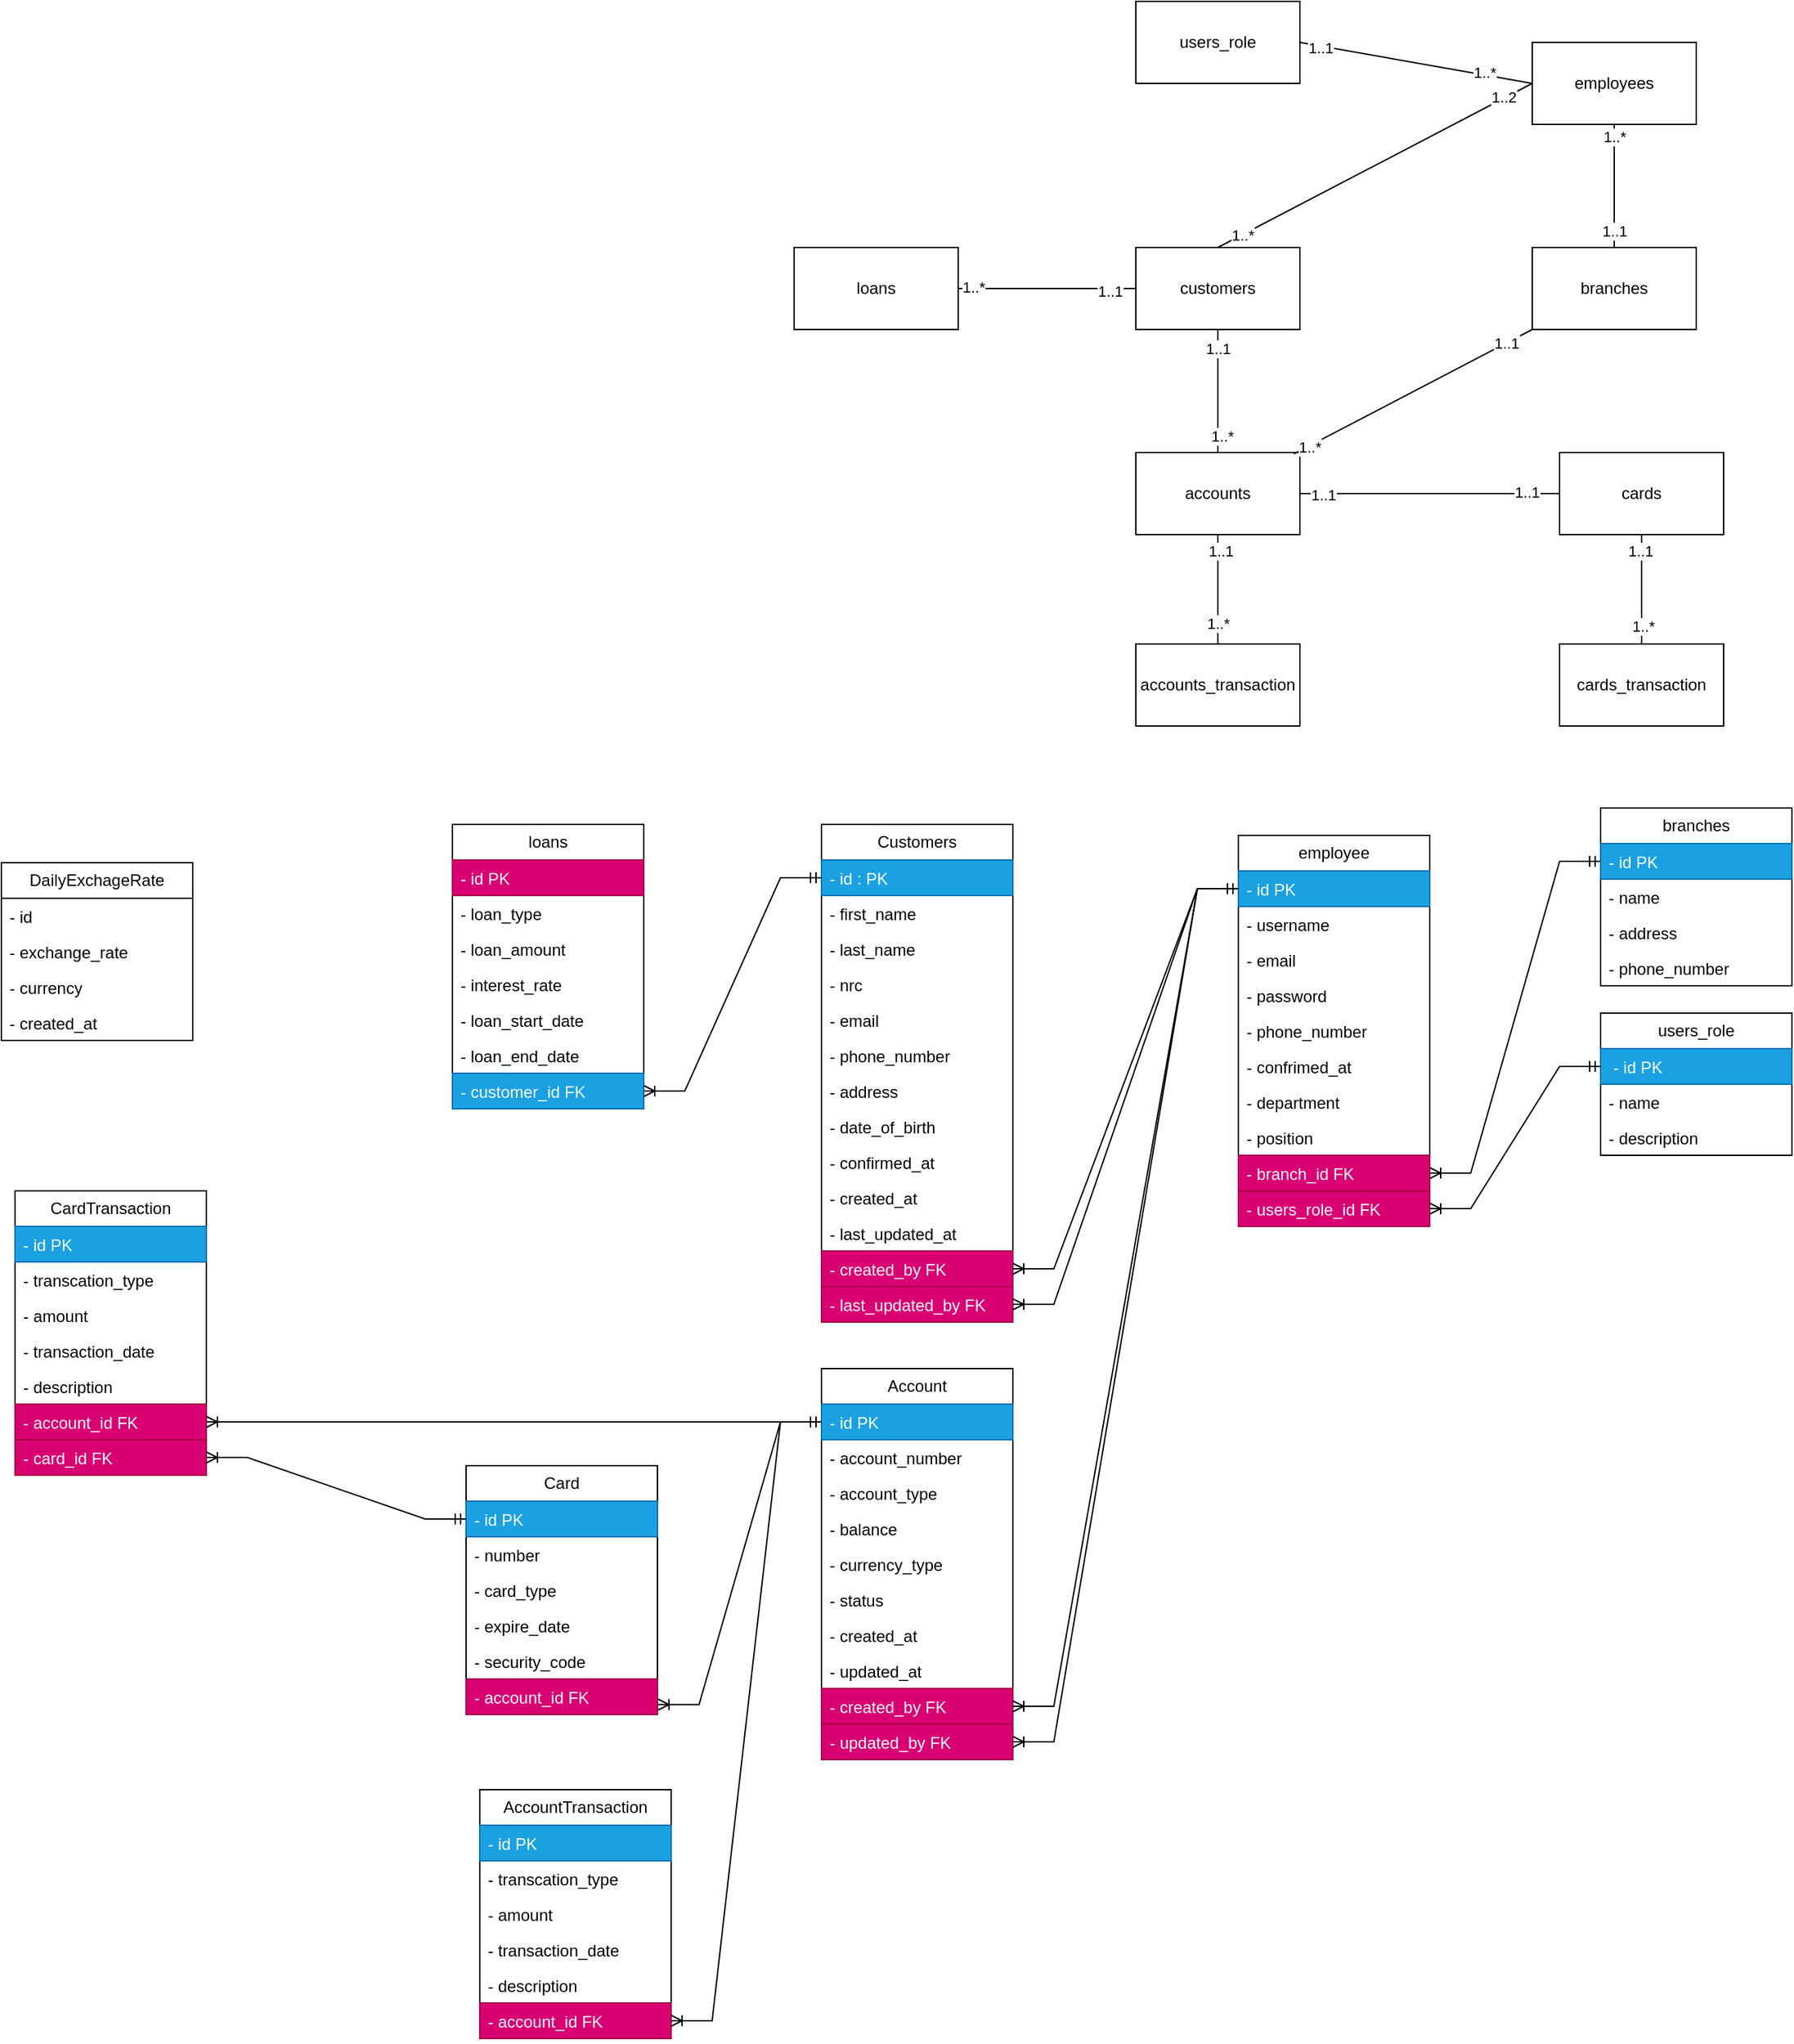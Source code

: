 <mxfile version="24.7.17">
  <diagram name="Page-1" id="0L86UucOzrPGEtBPijlb">
    <mxGraphModel dx="2335" dy="1075" grid="1" gridSize="10" guides="1" tooltips="1" connect="1" arrows="1" fold="1" page="1" pageScale="1" pageWidth="850" pageHeight="1100" math="0" shadow="0">
      <root>
        <mxCell id="0" />
        <mxCell id="1" parent="0" />
        <mxCell id="gmeqmmIKyzfBdvNXJOLA-1" value="customers" style="rounded=0;whiteSpace=wrap;html=1;" vertex="1" parent="1">
          <mxGeometry x="280" y="340" width="120" height="60" as="geometry" />
        </mxCell>
        <mxCell id="gmeqmmIKyzfBdvNXJOLA-2" value="branches" style="rounded=0;whiteSpace=wrap;html=1;" vertex="1" parent="1">
          <mxGeometry x="570" y="340" width="120" height="60" as="geometry" />
        </mxCell>
        <mxCell id="gmeqmmIKyzfBdvNXJOLA-3" value="employees" style="rounded=0;whiteSpace=wrap;html=1;" vertex="1" parent="1">
          <mxGeometry x="570" y="190" width="120" height="60" as="geometry" />
        </mxCell>
        <mxCell id="gmeqmmIKyzfBdvNXJOLA-4" value="accounts" style="rounded=0;whiteSpace=wrap;html=1;" vertex="1" parent="1">
          <mxGeometry x="280" y="490" width="120" height="60" as="geometry" />
        </mxCell>
        <mxCell id="gmeqmmIKyzfBdvNXJOLA-6" value="accounts_transaction" style="rounded=0;whiteSpace=wrap;html=1;" vertex="1" parent="1">
          <mxGeometry x="280" y="630" width="120" height="60" as="geometry" />
        </mxCell>
        <mxCell id="gmeqmmIKyzfBdvNXJOLA-7" value="cards" style="rounded=0;whiteSpace=wrap;html=1;" vertex="1" parent="1">
          <mxGeometry x="590" y="490" width="120" height="60" as="geometry" />
        </mxCell>
        <mxCell id="gmeqmmIKyzfBdvNXJOLA-8" value="cards_transaction" style="rounded=0;whiteSpace=wrap;html=1;" vertex="1" parent="1">
          <mxGeometry x="590" y="630" width="120" height="60" as="geometry" />
        </mxCell>
        <mxCell id="gmeqmmIKyzfBdvNXJOLA-9" value="loans" style="rounded=0;whiteSpace=wrap;html=1;" vertex="1" parent="1">
          <mxGeometry x="30" y="340" width="120" height="60" as="geometry" />
        </mxCell>
        <mxCell id="gmeqmmIKyzfBdvNXJOLA-10" value="" style="endArrow=none;html=1;rounded=0;entryX=0.5;entryY=1;entryDx=0;entryDy=0;exitX=0.5;exitY=0;exitDx=0;exitDy=0;" edge="1" parent="1" source="gmeqmmIKyzfBdvNXJOLA-4" target="gmeqmmIKyzfBdvNXJOLA-1">
          <mxGeometry width="50" height="50" relative="1" as="geometry">
            <mxPoint x="400" y="630" as="sourcePoint" />
            <mxPoint x="450" y="580" as="targetPoint" />
          </mxGeometry>
        </mxCell>
        <mxCell id="gmeqmmIKyzfBdvNXJOLA-11" value="1..*" style="edgeLabel;html=1;align=center;verticalAlign=middle;resizable=0;points=[];" vertex="1" connectable="0" parent="gmeqmmIKyzfBdvNXJOLA-10">
          <mxGeometry x="-0.73" y="-3" relative="1" as="geometry">
            <mxPoint as="offset" />
          </mxGeometry>
        </mxCell>
        <mxCell id="gmeqmmIKyzfBdvNXJOLA-12" value="1..1" style="edgeLabel;html=1;align=center;verticalAlign=middle;resizable=0;points=[];" vertex="1" connectable="0" parent="gmeqmmIKyzfBdvNXJOLA-10">
          <mxGeometry x="0.695" relative="1" as="geometry">
            <mxPoint as="offset" />
          </mxGeometry>
        </mxCell>
        <mxCell id="gmeqmmIKyzfBdvNXJOLA-13" value="" style="endArrow=none;html=1;rounded=0;entryX=0.5;entryY=1;entryDx=0;entryDy=0;" edge="1" parent="1" source="gmeqmmIKyzfBdvNXJOLA-6" target="gmeqmmIKyzfBdvNXJOLA-4">
          <mxGeometry width="50" height="50" relative="1" as="geometry">
            <mxPoint x="400" y="630" as="sourcePoint" />
            <mxPoint x="450" y="580" as="targetPoint" />
          </mxGeometry>
        </mxCell>
        <mxCell id="gmeqmmIKyzfBdvNXJOLA-14" value="1..*" style="edgeLabel;html=1;align=center;verticalAlign=middle;resizable=0;points=[];" vertex="1" connectable="0" parent="gmeqmmIKyzfBdvNXJOLA-13">
          <mxGeometry x="-0.628" relative="1" as="geometry">
            <mxPoint as="offset" />
          </mxGeometry>
        </mxCell>
        <mxCell id="gmeqmmIKyzfBdvNXJOLA-15" value="1..1" style="edgeLabel;html=1;align=center;verticalAlign=middle;resizable=0;points=[];" vertex="1" connectable="0" parent="gmeqmmIKyzfBdvNXJOLA-13">
          <mxGeometry x="0.717" y="-2" relative="1" as="geometry">
            <mxPoint as="offset" />
          </mxGeometry>
        </mxCell>
        <mxCell id="gmeqmmIKyzfBdvNXJOLA-28" style="edgeStyle=orthogonalEdgeStyle;rounded=0;orthogonalLoop=1;jettySize=auto;html=1;exitX=0.5;exitY=1;exitDx=0;exitDy=0;" edge="1" parent="1" source="gmeqmmIKyzfBdvNXJOLA-3" target="gmeqmmIKyzfBdvNXJOLA-3">
          <mxGeometry relative="1" as="geometry" />
        </mxCell>
        <mxCell id="gmeqmmIKyzfBdvNXJOLA-29" value="" style="endArrow=none;html=1;rounded=0;entryX=0.5;entryY=1;entryDx=0;entryDy=0;exitX=0.5;exitY=0;exitDx=0;exitDy=0;" edge="1" parent="1" source="gmeqmmIKyzfBdvNXJOLA-2" target="gmeqmmIKyzfBdvNXJOLA-3">
          <mxGeometry width="50" height="50" relative="1" as="geometry">
            <mxPoint x="400" y="440" as="sourcePoint" />
            <mxPoint x="450" y="390" as="targetPoint" />
          </mxGeometry>
        </mxCell>
        <mxCell id="gmeqmmIKyzfBdvNXJOLA-31" value="1..1" style="edgeLabel;html=1;align=center;verticalAlign=middle;resizable=0;points=[];" vertex="1" connectable="0" parent="gmeqmmIKyzfBdvNXJOLA-29">
          <mxGeometry x="-0.738" relative="1" as="geometry">
            <mxPoint as="offset" />
          </mxGeometry>
        </mxCell>
        <mxCell id="gmeqmmIKyzfBdvNXJOLA-32" value="1..*" style="edgeLabel;html=1;align=center;verticalAlign=middle;resizable=0;points=[];" vertex="1" connectable="0" parent="gmeqmmIKyzfBdvNXJOLA-29">
          <mxGeometry x="0.807" relative="1" as="geometry">
            <mxPoint as="offset" />
          </mxGeometry>
        </mxCell>
        <mxCell id="gmeqmmIKyzfBdvNXJOLA-33" value="" style="endArrow=none;html=1;rounded=0;entryX=1;entryY=0.5;entryDx=0;entryDy=0;exitX=0;exitY=0.5;exitDx=0;exitDy=0;" edge="1" parent="1" source="gmeqmmIKyzfBdvNXJOLA-1" target="gmeqmmIKyzfBdvNXJOLA-9">
          <mxGeometry width="50" height="50" relative="1" as="geometry">
            <mxPoint x="400" y="440" as="sourcePoint" />
            <mxPoint x="450" y="390" as="targetPoint" />
          </mxGeometry>
        </mxCell>
        <mxCell id="gmeqmmIKyzfBdvNXJOLA-34" value="1..*" style="edgeLabel;html=1;align=center;verticalAlign=middle;resizable=0;points=[];" vertex="1" connectable="0" parent="gmeqmmIKyzfBdvNXJOLA-33">
          <mxGeometry x="0.828" y="-1" relative="1" as="geometry">
            <mxPoint as="offset" />
          </mxGeometry>
        </mxCell>
        <mxCell id="gmeqmmIKyzfBdvNXJOLA-35" value="1..1" style="edgeLabel;html=1;align=center;verticalAlign=middle;resizable=0;points=[];" vertex="1" connectable="0" parent="gmeqmmIKyzfBdvNXJOLA-33">
          <mxGeometry x="-0.7" y="2" relative="1" as="geometry">
            <mxPoint as="offset" />
          </mxGeometry>
        </mxCell>
        <mxCell id="gmeqmmIKyzfBdvNXJOLA-36" value="" style="endArrow=none;html=1;rounded=0;exitX=0.5;exitY=0;exitDx=0;exitDy=0;entryX=0.5;entryY=1;entryDx=0;entryDy=0;" edge="1" parent="1" source="gmeqmmIKyzfBdvNXJOLA-8" target="gmeqmmIKyzfBdvNXJOLA-7">
          <mxGeometry width="50" height="50" relative="1" as="geometry">
            <mxPoint x="400" y="520" as="sourcePoint" />
            <mxPoint x="450" y="470" as="targetPoint" />
          </mxGeometry>
        </mxCell>
        <mxCell id="gmeqmmIKyzfBdvNXJOLA-37" value="1..*" style="edgeLabel;html=1;align=center;verticalAlign=middle;resizable=0;points=[];" vertex="1" connectable="0" parent="gmeqmmIKyzfBdvNXJOLA-36">
          <mxGeometry x="-0.662" y="-1" relative="1" as="geometry">
            <mxPoint as="offset" />
          </mxGeometry>
        </mxCell>
        <mxCell id="gmeqmmIKyzfBdvNXJOLA-38" value="1..1" style="edgeLabel;html=1;align=center;verticalAlign=middle;resizable=0;points=[];" vertex="1" connectable="0" parent="gmeqmmIKyzfBdvNXJOLA-36">
          <mxGeometry x="0.7" y="1" relative="1" as="geometry">
            <mxPoint as="offset" />
          </mxGeometry>
        </mxCell>
        <mxCell id="gmeqmmIKyzfBdvNXJOLA-39" value="" style="endArrow=none;html=1;rounded=0;entryX=1;entryY=0.5;entryDx=0;entryDy=0;exitX=0;exitY=0.5;exitDx=0;exitDy=0;" edge="1" parent="1" source="gmeqmmIKyzfBdvNXJOLA-7" target="gmeqmmIKyzfBdvNXJOLA-4">
          <mxGeometry width="50" height="50" relative="1" as="geometry">
            <mxPoint x="400" y="520" as="sourcePoint" />
            <mxPoint x="450" y="470" as="targetPoint" />
          </mxGeometry>
        </mxCell>
        <mxCell id="gmeqmmIKyzfBdvNXJOLA-41" value="1..1" style="edgeLabel;html=1;align=center;verticalAlign=middle;resizable=0;points=[];" vertex="1" connectable="0" parent="gmeqmmIKyzfBdvNXJOLA-39">
          <mxGeometry x="0.821" y="1" relative="1" as="geometry">
            <mxPoint as="offset" />
          </mxGeometry>
        </mxCell>
        <mxCell id="gmeqmmIKyzfBdvNXJOLA-42" value="1..1" style="edgeLabel;html=1;align=center;verticalAlign=middle;resizable=0;points=[];" vertex="1" connectable="0" parent="gmeqmmIKyzfBdvNXJOLA-39">
          <mxGeometry x="-0.74" y="-1" relative="1" as="geometry">
            <mxPoint as="offset" />
          </mxGeometry>
        </mxCell>
        <mxCell id="gmeqmmIKyzfBdvNXJOLA-43" value="" style="endArrow=none;html=1;rounded=0;entryX=0;entryY=1;entryDx=0;entryDy=0;exitX=0.964;exitY=0.016;exitDx=0;exitDy=0;exitPerimeter=0;" edge="1" parent="1" source="gmeqmmIKyzfBdvNXJOLA-4" target="gmeqmmIKyzfBdvNXJOLA-2">
          <mxGeometry width="50" height="50" relative="1" as="geometry">
            <mxPoint x="400" y="480" as="sourcePoint" />
            <mxPoint x="450" y="430" as="targetPoint" />
          </mxGeometry>
        </mxCell>
        <mxCell id="gmeqmmIKyzfBdvNXJOLA-44" value="1..*" style="edgeLabel;html=1;align=center;verticalAlign=middle;resizable=0;points=[];" vertex="1" connectable="0" parent="gmeqmmIKyzfBdvNXJOLA-43">
          <mxGeometry x="-0.872" y="-1" relative="1" as="geometry">
            <mxPoint as="offset" />
          </mxGeometry>
        </mxCell>
        <mxCell id="gmeqmmIKyzfBdvNXJOLA-45" value="1..1" style="edgeLabel;html=1;align=center;verticalAlign=middle;resizable=0;points=[];" vertex="1" connectable="0" parent="gmeqmmIKyzfBdvNXJOLA-43">
          <mxGeometry x="0.779" relative="1" as="geometry">
            <mxPoint as="offset" />
          </mxGeometry>
        </mxCell>
        <mxCell id="gmeqmmIKyzfBdvNXJOLA-46" value="Customers" style="swimlane;fontStyle=0;childLayout=stackLayout;horizontal=1;startSize=26;fillColor=none;horizontalStack=0;resizeParent=1;resizeParentMax=0;resizeLast=0;collapsible=1;marginBottom=0;whiteSpace=wrap;html=1;" vertex="1" parent="1">
          <mxGeometry x="50" y="762" width="140" height="364" as="geometry" />
        </mxCell>
        <mxCell id="gmeqmmIKyzfBdvNXJOLA-47" value="- id : PK" style="text;strokeColor=#006EAF;fillColor=#1ba1e2;align=left;verticalAlign=top;spacingLeft=4;spacingRight=4;overflow=hidden;rotatable=0;points=[[0,0.5],[1,0.5]];portConstraint=eastwest;whiteSpace=wrap;html=1;fontColor=#ffffff;" vertex="1" parent="gmeqmmIKyzfBdvNXJOLA-46">
          <mxGeometry y="26" width="140" height="26" as="geometry" />
        </mxCell>
        <mxCell id="gmeqmmIKyzfBdvNXJOLA-48" value="- first_name" style="text;strokeColor=none;fillColor=none;align=left;verticalAlign=top;spacingLeft=4;spacingRight=4;overflow=hidden;rotatable=0;points=[[0,0.5],[1,0.5]];portConstraint=eastwest;whiteSpace=wrap;html=1;" vertex="1" parent="gmeqmmIKyzfBdvNXJOLA-46">
          <mxGeometry y="52" width="140" height="26" as="geometry" />
        </mxCell>
        <mxCell id="gmeqmmIKyzfBdvNXJOLA-49" value="- last_name" style="text;strokeColor=none;fillColor=none;align=left;verticalAlign=top;spacingLeft=4;spacingRight=4;overflow=hidden;rotatable=0;points=[[0,0.5],[1,0.5]];portConstraint=eastwest;whiteSpace=wrap;html=1;" vertex="1" parent="gmeqmmIKyzfBdvNXJOLA-46">
          <mxGeometry y="78" width="140" height="26" as="geometry" />
        </mxCell>
        <mxCell id="gmeqmmIKyzfBdvNXJOLA-50" value="- nrc" style="text;strokeColor=none;fillColor=none;align=left;verticalAlign=top;spacingLeft=4;spacingRight=4;overflow=hidden;rotatable=0;points=[[0,0.5],[1,0.5]];portConstraint=eastwest;whiteSpace=wrap;html=1;" vertex="1" parent="gmeqmmIKyzfBdvNXJOLA-46">
          <mxGeometry y="104" width="140" height="26" as="geometry" />
        </mxCell>
        <mxCell id="gmeqmmIKyzfBdvNXJOLA-51" value="- email" style="text;strokeColor=none;fillColor=none;align=left;verticalAlign=top;spacingLeft=4;spacingRight=4;overflow=hidden;rotatable=0;points=[[0,0.5],[1,0.5]];portConstraint=eastwest;whiteSpace=wrap;html=1;" vertex="1" parent="gmeqmmIKyzfBdvNXJOLA-46">
          <mxGeometry y="130" width="140" height="26" as="geometry" />
        </mxCell>
        <mxCell id="gmeqmmIKyzfBdvNXJOLA-52" value="- phone_number" style="text;strokeColor=none;fillColor=none;align=left;verticalAlign=top;spacingLeft=4;spacingRight=4;overflow=hidden;rotatable=0;points=[[0,0.5],[1,0.5]];portConstraint=eastwest;whiteSpace=wrap;html=1;" vertex="1" parent="gmeqmmIKyzfBdvNXJOLA-46">
          <mxGeometry y="156" width="140" height="26" as="geometry" />
        </mxCell>
        <mxCell id="gmeqmmIKyzfBdvNXJOLA-53" value="- address" style="text;strokeColor=none;fillColor=none;align=left;verticalAlign=top;spacingLeft=4;spacingRight=4;overflow=hidden;rotatable=0;points=[[0,0.5],[1,0.5]];portConstraint=eastwest;whiteSpace=wrap;html=1;" vertex="1" parent="gmeqmmIKyzfBdvNXJOLA-46">
          <mxGeometry y="182" width="140" height="26" as="geometry" />
        </mxCell>
        <mxCell id="gmeqmmIKyzfBdvNXJOLA-54" value="- date_of_birth" style="text;strokeColor=none;fillColor=none;align=left;verticalAlign=top;spacingLeft=4;spacingRight=4;overflow=hidden;rotatable=0;points=[[0,0.5],[1,0.5]];portConstraint=eastwest;whiteSpace=wrap;html=1;" vertex="1" parent="gmeqmmIKyzfBdvNXJOLA-46">
          <mxGeometry y="208" width="140" height="26" as="geometry" />
        </mxCell>
        <mxCell id="gmeqmmIKyzfBdvNXJOLA-82" value="- confirmed_at" style="text;strokeColor=none;fillColor=none;align=left;verticalAlign=top;spacingLeft=4;spacingRight=4;overflow=hidden;rotatable=0;points=[[0,0.5],[1,0.5]];portConstraint=eastwest;whiteSpace=wrap;html=1;" vertex="1" parent="gmeqmmIKyzfBdvNXJOLA-46">
          <mxGeometry y="234" width="140" height="26" as="geometry" />
        </mxCell>
        <mxCell id="gmeqmmIKyzfBdvNXJOLA-55" value="- created_at" style="text;strokeColor=none;fillColor=none;align=left;verticalAlign=top;spacingLeft=4;spacingRight=4;overflow=hidden;rotatable=0;points=[[0,0.5],[1,0.5]];portConstraint=eastwest;whiteSpace=wrap;html=1;" vertex="1" parent="gmeqmmIKyzfBdvNXJOLA-46">
          <mxGeometry y="260" width="140" height="26" as="geometry" />
        </mxCell>
        <mxCell id="gmeqmmIKyzfBdvNXJOLA-56" value="- last_updated_at" style="text;strokeColor=none;fillColor=none;align=left;verticalAlign=top;spacingLeft=4;spacingRight=4;overflow=hidden;rotatable=0;points=[[0,0.5],[1,0.5]];portConstraint=eastwest;whiteSpace=wrap;html=1;" vertex="1" parent="gmeqmmIKyzfBdvNXJOLA-46">
          <mxGeometry y="286" width="140" height="26" as="geometry" />
        </mxCell>
        <mxCell id="gmeqmmIKyzfBdvNXJOLA-57" value="- created_by FK" style="text;strokeColor=#A50040;fillColor=#d80073;align=left;verticalAlign=top;spacingLeft=4;spacingRight=4;overflow=hidden;rotatable=0;points=[[0,0.5],[1,0.5]];portConstraint=eastwest;whiteSpace=wrap;html=1;fontColor=#ffffff;" vertex="1" parent="gmeqmmIKyzfBdvNXJOLA-46">
          <mxGeometry y="312" width="140" height="26" as="geometry" />
        </mxCell>
        <mxCell id="gmeqmmIKyzfBdvNXJOLA-58" value="- last_updated_by FK" style="text;strokeColor=#A50040;fillColor=#d80073;align=left;verticalAlign=top;spacingLeft=4;spacingRight=4;overflow=hidden;rotatable=0;points=[[0,0.5],[1,0.5]];portConstraint=eastwest;whiteSpace=wrap;html=1;fontColor=#ffffff;" vertex="1" parent="gmeqmmIKyzfBdvNXJOLA-46">
          <mxGeometry y="338" width="140" height="26" as="geometry" />
        </mxCell>
        <mxCell id="gmeqmmIKyzfBdvNXJOLA-59" value="" style="endArrow=none;html=1;rounded=0;entryX=0;entryY=0.5;entryDx=0;entryDy=0;exitX=0.5;exitY=0;exitDx=0;exitDy=0;" edge="1" parent="1" source="gmeqmmIKyzfBdvNXJOLA-1" target="gmeqmmIKyzfBdvNXJOLA-3">
          <mxGeometry width="50" height="50" relative="1" as="geometry">
            <mxPoint x="400" y="390" as="sourcePoint" />
            <mxPoint x="450" y="340" as="targetPoint" />
          </mxGeometry>
        </mxCell>
        <mxCell id="gmeqmmIKyzfBdvNXJOLA-60" value="1..*" style="edgeLabel;html=1;align=center;verticalAlign=middle;resizable=0;points=[];" vertex="1" connectable="0" parent="gmeqmmIKyzfBdvNXJOLA-59">
          <mxGeometry x="-0.853" y="-1" relative="1" as="geometry">
            <mxPoint y="-1" as="offset" />
          </mxGeometry>
        </mxCell>
        <mxCell id="gmeqmmIKyzfBdvNXJOLA-61" value="1..2" style="edgeLabel;html=1;align=center;verticalAlign=middle;resizable=0;points=[];" vertex="1" connectable="0" parent="gmeqmmIKyzfBdvNXJOLA-59">
          <mxGeometry x="0.818" y="1" relative="1" as="geometry">
            <mxPoint as="offset" />
          </mxGeometry>
        </mxCell>
        <mxCell id="gmeqmmIKyzfBdvNXJOLA-62" value="employee" style="swimlane;fontStyle=0;childLayout=stackLayout;horizontal=1;startSize=26;fillColor=none;horizontalStack=0;resizeParent=1;resizeParentMax=0;resizeLast=0;collapsible=1;marginBottom=0;whiteSpace=wrap;html=1;" vertex="1" parent="1">
          <mxGeometry x="355" y="770" width="140" height="286" as="geometry" />
        </mxCell>
        <mxCell id="gmeqmmIKyzfBdvNXJOLA-63" value="- id PK" style="text;strokeColor=#006EAF;fillColor=#1ba1e2;align=left;verticalAlign=top;spacingLeft=4;spacingRight=4;overflow=hidden;rotatable=0;points=[[0,0.5],[1,0.5]];portConstraint=eastwest;whiteSpace=wrap;html=1;fontColor=#ffffff;" vertex="1" parent="gmeqmmIKyzfBdvNXJOLA-62">
          <mxGeometry y="26" width="140" height="26" as="geometry" />
        </mxCell>
        <mxCell id="gmeqmmIKyzfBdvNXJOLA-64" value="- username" style="text;strokeColor=none;fillColor=none;align=left;verticalAlign=top;spacingLeft=4;spacingRight=4;overflow=hidden;rotatable=0;points=[[0,0.5],[1,0.5]];portConstraint=eastwest;whiteSpace=wrap;html=1;" vertex="1" parent="gmeqmmIKyzfBdvNXJOLA-62">
          <mxGeometry y="52" width="140" height="26" as="geometry" />
        </mxCell>
        <mxCell id="gmeqmmIKyzfBdvNXJOLA-65" value="- email" style="text;strokeColor=none;fillColor=none;align=left;verticalAlign=top;spacingLeft=4;spacingRight=4;overflow=hidden;rotatable=0;points=[[0,0.5],[1,0.5]];portConstraint=eastwest;whiteSpace=wrap;html=1;" vertex="1" parent="gmeqmmIKyzfBdvNXJOLA-62">
          <mxGeometry y="78" width="140" height="26" as="geometry" />
        </mxCell>
        <mxCell id="gmeqmmIKyzfBdvNXJOLA-81" value="- password" style="text;strokeColor=none;fillColor=none;align=left;verticalAlign=top;spacingLeft=4;spacingRight=4;overflow=hidden;rotatable=0;points=[[0,0.5],[1,0.5]];portConstraint=eastwest;whiteSpace=wrap;html=1;" vertex="1" parent="gmeqmmIKyzfBdvNXJOLA-62">
          <mxGeometry y="104" width="140" height="26" as="geometry" />
        </mxCell>
        <mxCell id="gmeqmmIKyzfBdvNXJOLA-66" value="- phone_number" style="text;strokeColor=none;fillColor=none;align=left;verticalAlign=top;spacingLeft=4;spacingRight=4;overflow=hidden;rotatable=0;points=[[0,0.5],[1,0.5]];portConstraint=eastwest;whiteSpace=wrap;html=1;" vertex="1" parent="gmeqmmIKyzfBdvNXJOLA-62">
          <mxGeometry y="130" width="140" height="26" as="geometry" />
        </mxCell>
        <mxCell id="gmeqmmIKyzfBdvNXJOLA-83" value="- confrimed_at" style="text;strokeColor=none;fillColor=none;align=left;verticalAlign=top;spacingLeft=4;spacingRight=4;overflow=hidden;rotatable=0;points=[[0,0.5],[1,0.5]];portConstraint=eastwest;whiteSpace=wrap;html=1;" vertex="1" parent="gmeqmmIKyzfBdvNXJOLA-62">
          <mxGeometry y="156" width="140" height="26" as="geometry" />
        </mxCell>
        <mxCell id="gmeqmmIKyzfBdvNXJOLA-67" value="- department" style="text;strokeColor=none;fillColor=none;align=left;verticalAlign=top;spacingLeft=4;spacingRight=4;overflow=hidden;rotatable=0;points=[[0,0.5],[1,0.5]];portConstraint=eastwest;whiteSpace=wrap;html=1;" vertex="1" parent="gmeqmmIKyzfBdvNXJOLA-62">
          <mxGeometry y="182" width="140" height="26" as="geometry" />
        </mxCell>
        <mxCell id="gmeqmmIKyzfBdvNXJOLA-68" value="- position" style="text;strokeColor=none;fillColor=none;align=left;verticalAlign=top;spacingLeft=4;spacingRight=4;overflow=hidden;rotatable=0;points=[[0,0.5],[1,0.5]];portConstraint=eastwest;whiteSpace=wrap;html=1;" vertex="1" parent="gmeqmmIKyzfBdvNXJOLA-62">
          <mxGeometry y="208" width="140" height="26" as="geometry" />
        </mxCell>
        <mxCell id="gmeqmmIKyzfBdvNXJOLA-89" value="- branch_id FK" style="text;strokeColor=#A50040;fillColor=#d80073;align=left;verticalAlign=top;spacingLeft=4;spacingRight=4;overflow=hidden;rotatable=0;points=[[0,0.5],[1,0.5]];portConstraint=eastwest;whiteSpace=wrap;html=1;fontColor=#ffffff;" vertex="1" parent="gmeqmmIKyzfBdvNXJOLA-62">
          <mxGeometry y="234" width="140" height="26" as="geometry" />
        </mxCell>
        <mxCell id="gmeqmmIKyzfBdvNXJOLA-69" value="- users_role_id FK" style="text;strokeColor=#A50040;fillColor=#d80073;align=left;verticalAlign=top;spacingLeft=4;spacingRight=4;overflow=hidden;rotatable=0;points=[[0,0.5],[1,0.5]];portConstraint=eastwest;whiteSpace=wrap;html=1;fontColor=#ffffff;" vertex="1" parent="gmeqmmIKyzfBdvNXJOLA-62">
          <mxGeometry y="260" width="140" height="26" as="geometry" />
        </mxCell>
        <mxCell id="gmeqmmIKyzfBdvNXJOLA-70" value="users_role" style="swimlane;fontStyle=0;childLayout=stackLayout;horizontal=1;startSize=26;fillColor=none;horizontalStack=0;resizeParent=1;resizeParentMax=0;resizeLast=0;collapsible=1;marginBottom=0;whiteSpace=wrap;html=1;" vertex="1" parent="1">
          <mxGeometry x="620" y="900" width="140" height="104" as="geometry" />
        </mxCell>
        <mxCell id="gmeqmmIKyzfBdvNXJOLA-71" value="&amp;nbsp;- id PK" style="text;strokeColor=#006EAF;fillColor=#1ba1e2;align=left;verticalAlign=top;spacingLeft=4;spacingRight=4;overflow=hidden;rotatable=0;points=[[0,0.5],[1,0.5]];portConstraint=eastwest;whiteSpace=wrap;html=1;fontColor=#ffffff;" vertex="1" parent="gmeqmmIKyzfBdvNXJOLA-70">
          <mxGeometry y="26" width="140" height="26" as="geometry" />
        </mxCell>
        <mxCell id="gmeqmmIKyzfBdvNXJOLA-72" value="- name" style="text;strokeColor=none;fillColor=none;align=left;verticalAlign=top;spacingLeft=4;spacingRight=4;overflow=hidden;rotatable=0;points=[[0,0.5],[1,0.5]];portConstraint=eastwest;whiteSpace=wrap;html=1;" vertex="1" parent="gmeqmmIKyzfBdvNXJOLA-70">
          <mxGeometry y="52" width="140" height="26" as="geometry" />
        </mxCell>
        <mxCell id="gmeqmmIKyzfBdvNXJOLA-73" value="- description" style="text;strokeColor=none;fillColor=none;align=left;verticalAlign=top;spacingLeft=4;spacingRight=4;overflow=hidden;rotatable=0;points=[[0,0.5],[1,0.5]];portConstraint=eastwest;whiteSpace=wrap;html=1;" vertex="1" parent="gmeqmmIKyzfBdvNXJOLA-70">
          <mxGeometry y="78" width="140" height="26" as="geometry" />
        </mxCell>
        <mxCell id="gmeqmmIKyzfBdvNXJOLA-74" value="users_role" style="rounded=0;whiteSpace=wrap;html=1;" vertex="1" parent="1">
          <mxGeometry x="280" y="160" width="120" height="60" as="geometry" />
        </mxCell>
        <mxCell id="gmeqmmIKyzfBdvNXJOLA-75" value="" style="endArrow=none;html=1;rounded=0;entryX=1;entryY=0.5;entryDx=0;entryDy=0;" edge="1" parent="1" target="gmeqmmIKyzfBdvNXJOLA-74">
          <mxGeometry width="50" height="50" relative="1" as="geometry">
            <mxPoint x="570" y="220" as="sourcePoint" />
            <mxPoint x="450" y="350" as="targetPoint" />
          </mxGeometry>
        </mxCell>
        <mxCell id="gmeqmmIKyzfBdvNXJOLA-76" value="1..1" style="edgeLabel;html=1;align=center;verticalAlign=middle;resizable=0;points=[];" vertex="1" connectable="0" parent="gmeqmmIKyzfBdvNXJOLA-75">
          <mxGeometry x="0.825" y="1" relative="1" as="geometry">
            <mxPoint as="offset" />
          </mxGeometry>
        </mxCell>
        <mxCell id="gmeqmmIKyzfBdvNXJOLA-77" value="1..*" style="edgeLabel;html=1;align=center;verticalAlign=middle;resizable=0;points=[];" vertex="1" connectable="0" parent="gmeqmmIKyzfBdvNXJOLA-75">
          <mxGeometry x="-0.577" y="-2" relative="1" as="geometry">
            <mxPoint as="offset" />
          </mxGeometry>
        </mxCell>
        <mxCell id="gmeqmmIKyzfBdvNXJOLA-78" value="" style="edgeStyle=entityRelationEdgeStyle;fontSize=12;html=1;endArrow=ERoneToMany;startArrow=ERmandOne;rounded=0;" edge="1" parent="1" source="gmeqmmIKyzfBdvNXJOLA-71" target="gmeqmmIKyzfBdvNXJOLA-69">
          <mxGeometry width="100" height="100" relative="1" as="geometry">
            <mxPoint x="370" y="980" as="sourcePoint" />
            <mxPoint x="470" y="880" as="targetPoint" />
          </mxGeometry>
        </mxCell>
        <mxCell id="gmeqmmIKyzfBdvNXJOLA-79" value="" style="edgeStyle=entityRelationEdgeStyle;fontSize=12;html=1;endArrow=ERoneToMany;startArrow=ERmandOne;rounded=0;exitX=0;exitY=0.5;exitDx=0;exitDy=0;entryX=1;entryY=0.5;entryDx=0;entryDy=0;" edge="1" parent="1" source="gmeqmmIKyzfBdvNXJOLA-63" target="gmeqmmIKyzfBdvNXJOLA-57">
          <mxGeometry width="100" height="100" relative="1" as="geometry">
            <mxPoint x="620" y="849" as="sourcePoint" />
            <mxPoint x="505" y="975" as="targetPoint" />
          </mxGeometry>
        </mxCell>
        <mxCell id="gmeqmmIKyzfBdvNXJOLA-80" value="" style="edgeStyle=entityRelationEdgeStyle;fontSize=12;html=1;endArrow=ERoneToMany;startArrow=ERmandOne;rounded=0;exitX=0;exitY=0.5;exitDx=0;exitDy=0;entryX=1;entryY=0.5;entryDx=0;entryDy=0;" edge="1" parent="1" source="gmeqmmIKyzfBdvNXJOLA-63" target="gmeqmmIKyzfBdvNXJOLA-58">
          <mxGeometry width="100" height="100" relative="1" as="geometry">
            <mxPoint x="365" y="819" as="sourcePoint" />
            <mxPoint x="230" y="1071" as="targetPoint" />
          </mxGeometry>
        </mxCell>
        <mxCell id="gmeqmmIKyzfBdvNXJOLA-84" value="branches" style="swimlane;fontStyle=0;childLayout=stackLayout;horizontal=1;startSize=26;fillColor=none;horizontalStack=0;resizeParent=1;resizeParentMax=0;resizeLast=0;collapsible=1;marginBottom=0;whiteSpace=wrap;html=1;" vertex="1" parent="1">
          <mxGeometry x="620" y="750" width="140" height="130" as="geometry" />
        </mxCell>
        <mxCell id="gmeqmmIKyzfBdvNXJOLA-85" value="- id PK" style="text;strokeColor=#006EAF;fillColor=#1ba1e2;align=left;verticalAlign=top;spacingLeft=4;spacingRight=4;overflow=hidden;rotatable=0;points=[[0,0.5],[1,0.5]];portConstraint=eastwest;whiteSpace=wrap;html=1;fontColor=#ffffff;" vertex="1" parent="gmeqmmIKyzfBdvNXJOLA-84">
          <mxGeometry y="26" width="140" height="26" as="geometry" />
        </mxCell>
        <mxCell id="gmeqmmIKyzfBdvNXJOLA-86" value="- name" style="text;strokeColor=none;fillColor=none;align=left;verticalAlign=top;spacingLeft=4;spacingRight=4;overflow=hidden;rotatable=0;points=[[0,0.5],[1,0.5]];portConstraint=eastwest;whiteSpace=wrap;html=1;" vertex="1" parent="gmeqmmIKyzfBdvNXJOLA-84">
          <mxGeometry y="52" width="140" height="26" as="geometry" />
        </mxCell>
        <mxCell id="gmeqmmIKyzfBdvNXJOLA-87" value="- address" style="text;strokeColor=none;fillColor=none;align=left;verticalAlign=top;spacingLeft=4;spacingRight=4;overflow=hidden;rotatable=0;points=[[0,0.5],[1,0.5]];portConstraint=eastwest;whiteSpace=wrap;html=1;" vertex="1" parent="gmeqmmIKyzfBdvNXJOLA-84">
          <mxGeometry y="78" width="140" height="26" as="geometry" />
        </mxCell>
        <mxCell id="gmeqmmIKyzfBdvNXJOLA-88" value="- phone_number" style="text;strokeColor=none;fillColor=none;align=left;verticalAlign=top;spacingLeft=4;spacingRight=4;overflow=hidden;rotatable=0;points=[[0,0.5],[1,0.5]];portConstraint=eastwest;whiteSpace=wrap;html=1;" vertex="1" parent="gmeqmmIKyzfBdvNXJOLA-84">
          <mxGeometry y="104" width="140" height="26" as="geometry" />
        </mxCell>
        <mxCell id="gmeqmmIKyzfBdvNXJOLA-90" value="" style="edgeStyle=entityRelationEdgeStyle;fontSize=12;html=1;endArrow=ERoneToMany;startArrow=ERmandOne;rounded=0;exitX=0;exitY=0.5;exitDx=0;exitDy=0;entryX=1;entryY=0.5;entryDx=0;entryDy=0;" edge="1" parent="1" source="gmeqmmIKyzfBdvNXJOLA-85" target="gmeqmmIKyzfBdvNXJOLA-89">
          <mxGeometry width="100" height="100" relative="1" as="geometry">
            <mxPoint x="630" y="969" as="sourcePoint" />
            <mxPoint x="505" y="1053" as="targetPoint" />
          </mxGeometry>
        </mxCell>
        <mxCell id="gmeqmmIKyzfBdvNXJOLA-91" value="loans" style="swimlane;fontStyle=0;childLayout=stackLayout;horizontal=1;startSize=26;fillColor=none;horizontalStack=0;resizeParent=1;resizeParentMax=0;resizeLast=0;collapsible=1;marginBottom=0;whiteSpace=wrap;html=1;" vertex="1" parent="1">
          <mxGeometry x="-220" y="762" width="140" height="208" as="geometry" />
        </mxCell>
        <mxCell id="gmeqmmIKyzfBdvNXJOLA-92" value="- id PK" style="text;strokeColor=#A50040;fillColor=#d80073;align=left;verticalAlign=top;spacingLeft=4;spacingRight=4;overflow=hidden;rotatable=0;points=[[0,0.5],[1,0.5]];portConstraint=eastwest;whiteSpace=wrap;html=1;fontColor=#ffffff;" vertex="1" parent="gmeqmmIKyzfBdvNXJOLA-91">
          <mxGeometry y="26" width="140" height="26" as="geometry" />
        </mxCell>
        <mxCell id="gmeqmmIKyzfBdvNXJOLA-93" value="- loan_type" style="text;strokeColor=none;fillColor=none;align=left;verticalAlign=top;spacingLeft=4;spacingRight=4;overflow=hidden;rotatable=0;points=[[0,0.5],[1,0.5]];portConstraint=eastwest;whiteSpace=wrap;html=1;" vertex="1" parent="gmeqmmIKyzfBdvNXJOLA-91">
          <mxGeometry y="52" width="140" height="26" as="geometry" />
        </mxCell>
        <mxCell id="gmeqmmIKyzfBdvNXJOLA-94" value="- loan_amount" style="text;strokeColor=none;fillColor=none;align=left;verticalAlign=top;spacingLeft=4;spacingRight=4;overflow=hidden;rotatable=0;points=[[0,0.5],[1,0.5]];portConstraint=eastwest;whiteSpace=wrap;html=1;" vertex="1" parent="gmeqmmIKyzfBdvNXJOLA-91">
          <mxGeometry y="78" width="140" height="26" as="geometry" />
        </mxCell>
        <mxCell id="gmeqmmIKyzfBdvNXJOLA-95" value="- interest_rate" style="text;strokeColor=none;fillColor=none;align=left;verticalAlign=top;spacingLeft=4;spacingRight=4;overflow=hidden;rotatable=0;points=[[0,0.5],[1,0.5]];portConstraint=eastwest;whiteSpace=wrap;html=1;" vertex="1" parent="gmeqmmIKyzfBdvNXJOLA-91">
          <mxGeometry y="104" width="140" height="26" as="geometry" />
        </mxCell>
        <mxCell id="gmeqmmIKyzfBdvNXJOLA-96" value="- loan_start_date" style="text;strokeColor=none;fillColor=none;align=left;verticalAlign=top;spacingLeft=4;spacingRight=4;overflow=hidden;rotatable=0;points=[[0,0.5],[1,0.5]];portConstraint=eastwest;whiteSpace=wrap;html=1;" vertex="1" parent="gmeqmmIKyzfBdvNXJOLA-91">
          <mxGeometry y="130" width="140" height="26" as="geometry" />
        </mxCell>
        <mxCell id="gmeqmmIKyzfBdvNXJOLA-97" value="- loan_end_date" style="text;strokeColor=none;fillColor=none;align=left;verticalAlign=top;spacingLeft=4;spacingRight=4;overflow=hidden;rotatable=0;points=[[0,0.5],[1,0.5]];portConstraint=eastwest;whiteSpace=wrap;html=1;" vertex="1" parent="gmeqmmIKyzfBdvNXJOLA-91">
          <mxGeometry y="156" width="140" height="26" as="geometry" />
        </mxCell>
        <mxCell id="gmeqmmIKyzfBdvNXJOLA-98" value="- customer_id FK" style="text;strokeColor=#006EAF;fillColor=#1ba1e2;align=left;verticalAlign=top;spacingLeft=4;spacingRight=4;overflow=hidden;rotatable=0;points=[[0,0.5],[1,0.5]];portConstraint=eastwest;whiteSpace=wrap;html=1;fontColor=#ffffff;" vertex="1" parent="gmeqmmIKyzfBdvNXJOLA-91">
          <mxGeometry y="182" width="140" height="26" as="geometry" />
        </mxCell>
        <mxCell id="gmeqmmIKyzfBdvNXJOLA-99" value="" style="edgeStyle=entityRelationEdgeStyle;fontSize=12;html=1;endArrow=ERoneToMany;startArrow=ERmandOne;rounded=0;entryX=1;entryY=0.5;entryDx=0;entryDy=0;" edge="1" parent="1" source="gmeqmmIKyzfBdvNXJOLA-47" target="gmeqmmIKyzfBdvNXJOLA-98">
          <mxGeometry width="100" height="100" relative="1" as="geometry">
            <mxPoint x="60" y="770" as="sourcePoint" />
            <mxPoint x="160" y="670" as="targetPoint" />
          </mxGeometry>
        </mxCell>
        <mxCell id="gmeqmmIKyzfBdvNXJOLA-100" value="Account" style="swimlane;fontStyle=0;childLayout=stackLayout;horizontal=1;startSize=26;fillColor=none;horizontalStack=0;resizeParent=1;resizeParentMax=0;resizeLast=0;collapsible=1;marginBottom=0;whiteSpace=wrap;html=1;" vertex="1" parent="1">
          <mxGeometry x="50" y="1160" width="140" height="286" as="geometry" />
        </mxCell>
        <mxCell id="gmeqmmIKyzfBdvNXJOLA-101" value="- id PK" style="text;strokeColor=#006EAF;fillColor=#1ba1e2;align=left;verticalAlign=top;spacingLeft=4;spacingRight=4;overflow=hidden;rotatable=0;points=[[0,0.5],[1,0.5]];portConstraint=eastwest;whiteSpace=wrap;html=1;fontColor=#ffffff;" vertex="1" parent="gmeqmmIKyzfBdvNXJOLA-100">
          <mxGeometry y="26" width="140" height="26" as="geometry" />
        </mxCell>
        <mxCell id="gmeqmmIKyzfBdvNXJOLA-102" value="- account_number" style="text;strokeColor=none;fillColor=none;align=left;verticalAlign=top;spacingLeft=4;spacingRight=4;overflow=hidden;rotatable=0;points=[[0,0.5],[1,0.5]];portConstraint=eastwest;whiteSpace=wrap;html=1;" vertex="1" parent="gmeqmmIKyzfBdvNXJOLA-100">
          <mxGeometry y="52" width="140" height="26" as="geometry" />
        </mxCell>
        <mxCell id="gmeqmmIKyzfBdvNXJOLA-103" value="- account_type" style="text;strokeColor=none;fillColor=none;align=left;verticalAlign=top;spacingLeft=4;spacingRight=4;overflow=hidden;rotatable=0;points=[[0,0.5],[1,0.5]];portConstraint=eastwest;whiteSpace=wrap;html=1;" vertex="1" parent="gmeqmmIKyzfBdvNXJOLA-100">
          <mxGeometry y="78" width="140" height="26" as="geometry" />
        </mxCell>
        <mxCell id="gmeqmmIKyzfBdvNXJOLA-104" value="- balance" style="text;strokeColor=none;fillColor=none;align=left;verticalAlign=top;spacingLeft=4;spacingRight=4;overflow=hidden;rotatable=0;points=[[0,0.5],[1,0.5]];portConstraint=eastwest;whiteSpace=wrap;html=1;" vertex="1" parent="gmeqmmIKyzfBdvNXJOLA-100">
          <mxGeometry y="104" width="140" height="26" as="geometry" />
        </mxCell>
        <mxCell id="gmeqmmIKyzfBdvNXJOLA-109" value="- currency_type" style="text;strokeColor=none;fillColor=none;align=left;verticalAlign=top;spacingLeft=4;spacingRight=4;overflow=hidden;rotatable=0;points=[[0,0.5],[1,0.5]];portConstraint=eastwest;whiteSpace=wrap;html=1;" vertex="1" parent="gmeqmmIKyzfBdvNXJOLA-100">
          <mxGeometry y="130" width="140" height="26" as="geometry" />
        </mxCell>
        <mxCell id="gmeqmmIKyzfBdvNXJOLA-119" value="- status" style="text;strokeColor=none;fillColor=none;align=left;verticalAlign=top;spacingLeft=4;spacingRight=4;overflow=hidden;rotatable=0;points=[[0,0.5],[1,0.5]];portConstraint=eastwest;whiteSpace=wrap;html=1;" vertex="1" parent="gmeqmmIKyzfBdvNXJOLA-100">
          <mxGeometry y="156" width="140" height="26" as="geometry" />
        </mxCell>
        <mxCell id="gmeqmmIKyzfBdvNXJOLA-105" value="- created_at" style="text;strokeColor=none;fillColor=none;align=left;verticalAlign=top;spacingLeft=4;spacingRight=4;overflow=hidden;rotatable=0;points=[[0,0.5],[1,0.5]];portConstraint=eastwest;whiteSpace=wrap;html=1;" vertex="1" parent="gmeqmmIKyzfBdvNXJOLA-100">
          <mxGeometry y="182" width="140" height="26" as="geometry" />
        </mxCell>
        <mxCell id="gmeqmmIKyzfBdvNXJOLA-106" value="- updated_at" style="text;strokeColor=none;fillColor=none;align=left;verticalAlign=top;spacingLeft=4;spacingRight=4;overflow=hidden;rotatable=0;points=[[0,0.5],[1,0.5]];portConstraint=eastwest;whiteSpace=wrap;html=1;" vertex="1" parent="gmeqmmIKyzfBdvNXJOLA-100">
          <mxGeometry y="208" width="140" height="26" as="geometry" />
        </mxCell>
        <mxCell id="gmeqmmIKyzfBdvNXJOLA-107" value="- created_by FK" style="text;strokeColor=#A50040;fillColor=#d80073;align=left;verticalAlign=top;spacingLeft=4;spacingRight=4;overflow=hidden;rotatable=0;points=[[0,0.5],[1,0.5]];portConstraint=eastwest;whiteSpace=wrap;html=1;fontColor=#ffffff;" vertex="1" parent="gmeqmmIKyzfBdvNXJOLA-100">
          <mxGeometry y="234" width="140" height="26" as="geometry" />
        </mxCell>
        <mxCell id="gmeqmmIKyzfBdvNXJOLA-108" value="- updated_by FK" style="text;strokeColor=#A50040;fillColor=#d80073;align=left;verticalAlign=top;spacingLeft=4;spacingRight=4;overflow=hidden;rotatable=0;points=[[0,0.5],[1,0.5]];portConstraint=eastwest;whiteSpace=wrap;html=1;fontColor=#ffffff;" vertex="1" parent="gmeqmmIKyzfBdvNXJOLA-100">
          <mxGeometry y="260" width="140" height="26" as="geometry" />
        </mxCell>
        <mxCell id="gmeqmmIKyzfBdvNXJOLA-111" value="" style="edgeStyle=entityRelationEdgeStyle;fontSize=12;html=1;endArrow=ERoneToMany;startArrow=ERmandOne;rounded=0;exitX=0;exitY=0.5;exitDx=0;exitDy=0;entryX=1;entryY=0.5;entryDx=0;entryDy=0;" edge="1" parent="1" source="gmeqmmIKyzfBdvNXJOLA-63" target="gmeqmmIKyzfBdvNXJOLA-107">
          <mxGeometry width="100" height="100" relative="1" as="geometry">
            <mxPoint x="365" y="819" as="sourcePoint" />
            <mxPoint x="200" y="1097" as="targetPoint" />
          </mxGeometry>
        </mxCell>
        <mxCell id="gmeqmmIKyzfBdvNXJOLA-112" value="" style="edgeStyle=entityRelationEdgeStyle;fontSize=12;html=1;endArrow=ERoneToMany;startArrow=ERmandOne;rounded=0;exitX=0;exitY=0.5;exitDx=0;exitDy=0;entryX=1;entryY=0.5;entryDx=0;entryDy=0;" edge="1" parent="1" source="gmeqmmIKyzfBdvNXJOLA-63" target="gmeqmmIKyzfBdvNXJOLA-108">
          <mxGeometry width="100" height="100" relative="1" as="geometry">
            <mxPoint x="365" y="819" as="sourcePoint" />
            <mxPoint x="200" y="1391" as="targetPoint" />
          </mxGeometry>
        </mxCell>
        <mxCell id="gmeqmmIKyzfBdvNXJOLA-113" value="Card" style="swimlane;fontStyle=0;childLayout=stackLayout;horizontal=1;startSize=26;fillColor=none;horizontalStack=0;resizeParent=1;resizeParentMax=0;resizeLast=0;collapsible=1;marginBottom=0;whiteSpace=wrap;html=1;" vertex="1" parent="1">
          <mxGeometry x="-210" y="1231" width="140" height="182" as="geometry" />
        </mxCell>
        <mxCell id="gmeqmmIKyzfBdvNXJOLA-114" value="- id PK" style="text;strokeColor=#006EAF;fillColor=#1ba1e2;align=left;verticalAlign=top;spacingLeft=4;spacingRight=4;overflow=hidden;rotatable=0;points=[[0,0.5],[1,0.5]];portConstraint=eastwest;whiteSpace=wrap;html=1;fontColor=#ffffff;" vertex="1" parent="gmeqmmIKyzfBdvNXJOLA-113">
          <mxGeometry y="26" width="140" height="26" as="geometry" />
        </mxCell>
        <mxCell id="gmeqmmIKyzfBdvNXJOLA-115" value="- number" style="text;strokeColor=none;fillColor=none;align=left;verticalAlign=top;spacingLeft=4;spacingRight=4;overflow=hidden;rotatable=0;points=[[0,0.5],[1,0.5]];portConstraint=eastwest;whiteSpace=wrap;html=1;" vertex="1" parent="gmeqmmIKyzfBdvNXJOLA-113">
          <mxGeometry y="52" width="140" height="26" as="geometry" />
        </mxCell>
        <mxCell id="gmeqmmIKyzfBdvNXJOLA-116" value="- card_type" style="text;strokeColor=none;fillColor=none;align=left;verticalAlign=top;spacingLeft=4;spacingRight=4;overflow=hidden;rotatable=0;points=[[0,0.5],[1,0.5]];portConstraint=eastwest;whiteSpace=wrap;html=1;" vertex="1" parent="gmeqmmIKyzfBdvNXJOLA-113">
          <mxGeometry y="78" width="140" height="26" as="geometry" />
        </mxCell>
        <mxCell id="gmeqmmIKyzfBdvNXJOLA-117" value="- expire_date" style="text;strokeColor=none;fillColor=none;align=left;verticalAlign=top;spacingLeft=4;spacingRight=4;overflow=hidden;rotatable=0;points=[[0,0.5],[1,0.5]];portConstraint=eastwest;whiteSpace=wrap;html=1;" vertex="1" parent="gmeqmmIKyzfBdvNXJOLA-113">
          <mxGeometry y="104" width="140" height="26" as="geometry" />
        </mxCell>
        <mxCell id="gmeqmmIKyzfBdvNXJOLA-118" value="- security_code" style="text;strokeColor=none;fillColor=none;align=left;verticalAlign=top;spacingLeft=4;spacingRight=4;overflow=hidden;rotatable=0;points=[[0,0.5],[1,0.5]];portConstraint=eastwest;whiteSpace=wrap;html=1;" vertex="1" parent="gmeqmmIKyzfBdvNXJOLA-113">
          <mxGeometry y="130" width="140" height="26" as="geometry" />
        </mxCell>
        <mxCell id="gmeqmmIKyzfBdvNXJOLA-120" value="- account_id FK" style="text;strokeColor=#A50040;fillColor=#d80073;align=left;verticalAlign=top;spacingLeft=4;spacingRight=4;overflow=hidden;rotatable=0;points=[[0,0.5],[1,0.5]];portConstraint=eastwest;whiteSpace=wrap;html=1;fontColor=#ffffff;" vertex="1" parent="gmeqmmIKyzfBdvNXJOLA-113">
          <mxGeometry y="156" width="140" height="26" as="geometry" />
        </mxCell>
        <mxCell id="gmeqmmIKyzfBdvNXJOLA-122" value="" style="edgeStyle=entityRelationEdgeStyle;fontSize=12;html=1;endArrow=ERoneToMany;startArrow=ERmandOne;rounded=0;exitX=0;exitY=0.5;exitDx=0;exitDy=0;entryX=1.003;entryY=0.721;entryDx=0;entryDy=0;entryPerimeter=0;" edge="1" parent="1" source="gmeqmmIKyzfBdvNXJOLA-101" target="gmeqmmIKyzfBdvNXJOLA-120">
          <mxGeometry width="100" height="100" relative="1" as="geometry">
            <mxPoint x="-25" y="1206" as="sourcePoint" />
            <mxPoint x="-190" y="1510" as="targetPoint" />
          </mxGeometry>
        </mxCell>
        <mxCell id="gmeqmmIKyzfBdvNXJOLA-123" value="CardTransaction" style="swimlane;fontStyle=0;childLayout=stackLayout;horizontal=1;startSize=26;fillColor=none;horizontalStack=0;resizeParent=1;resizeParentMax=0;resizeLast=0;collapsible=1;marginBottom=0;whiteSpace=wrap;html=1;" vertex="1" parent="1">
          <mxGeometry x="-540" y="1030" width="140" height="208" as="geometry" />
        </mxCell>
        <mxCell id="gmeqmmIKyzfBdvNXJOLA-124" value="- id PK" style="text;strokeColor=#006EAF;fillColor=#1ba1e2;align=left;verticalAlign=top;spacingLeft=4;spacingRight=4;overflow=hidden;rotatable=0;points=[[0,0.5],[1,0.5]];portConstraint=eastwest;whiteSpace=wrap;html=1;fontColor=#ffffff;" vertex="1" parent="gmeqmmIKyzfBdvNXJOLA-123">
          <mxGeometry y="26" width="140" height="26" as="geometry" />
        </mxCell>
        <mxCell id="gmeqmmIKyzfBdvNXJOLA-125" value="- transcation_type" style="text;strokeColor=none;fillColor=none;align=left;verticalAlign=top;spacingLeft=4;spacingRight=4;overflow=hidden;rotatable=0;points=[[0,0.5],[1,0.5]];portConstraint=eastwest;whiteSpace=wrap;html=1;" vertex="1" parent="gmeqmmIKyzfBdvNXJOLA-123">
          <mxGeometry y="52" width="140" height="26" as="geometry" />
        </mxCell>
        <mxCell id="gmeqmmIKyzfBdvNXJOLA-151" value="- amount&amp;nbsp;" style="text;strokeColor=none;fillColor=none;align=left;verticalAlign=top;spacingLeft=4;spacingRight=4;overflow=hidden;rotatable=0;points=[[0,0.5],[1,0.5]];portConstraint=eastwest;whiteSpace=wrap;html=1;" vertex="1" parent="gmeqmmIKyzfBdvNXJOLA-123">
          <mxGeometry y="78" width="140" height="26" as="geometry" />
        </mxCell>
        <mxCell id="gmeqmmIKyzfBdvNXJOLA-149" value="- transaction_date" style="text;strokeColor=none;fillColor=none;align=left;verticalAlign=top;spacingLeft=4;spacingRight=4;overflow=hidden;rotatable=0;points=[[0,0.5],[1,0.5]];portConstraint=eastwest;whiteSpace=wrap;html=1;" vertex="1" parent="gmeqmmIKyzfBdvNXJOLA-123">
          <mxGeometry y="104" width="140" height="26" as="geometry" />
        </mxCell>
        <mxCell id="gmeqmmIKyzfBdvNXJOLA-126" value="- description" style="text;strokeColor=none;fillColor=none;align=left;verticalAlign=top;spacingLeft=4;spacingRight=4;overflow=hidden;rotatable=0;points=[[0,0.5],[1,0.5]];portConstraint=eastwest;whiteSpace=wrap;html=1;" vertex="1" parent="gmeqmmIKyzfBdvNXJOLA-123">
          <mxGeometry y="130" width="140" height="26" as="geometry" />
        </mxCell>
        <mxCell id="gmeqmmIKyzfBdvNXJOLA-144" value="- account_id FK" style="text;strokeColor=#A50040;fillColor=#d80073;align=left;verticalAlign=top;spacingLeft=4;spacingRight=4;overflow=hidden;rotatable=0;points=[[0,0.5],[1,0.5]];portConstraint=eastwest;whiteSpace=wrap;html=1;fontColor=#ffffff;" vertex="1" parent="gmeqmmIKyzfBdvNXJOLA-123">
          <mxGeometry y="156" width="140" height="26" as="geometry" />
        </mxCell>
        <mxCell id="gmeqmmIKyzfBdvNXJOLA-145" value="- card_id FK" style="text;strokeColor=#A50040;fillColor=#d80073;align=left;verticalAlign=top;spacingLeft=4;spacingRight=4;overflow=hidden;rotatable=0;points=[[0,0.5],[1,0.5]];portConstraint=eastwest;whiteSpace=wrap;html=1;fontColor=#ffffff;" vertex="1" parent="gmeqmmIKyzfBdvNXJOLA-123">
          <mxGeometry y="182" width="140" height="26" as="geometry" />
        </mxCell>
        <mxCell id="gmeqmmIKyzfBdvNXJOLA-139" value="DailyExchageRate" style="swimlane;fontStyle=0;childLayout=stackLayout;horizontal=1;startSize=26;fillColor=none;horizontalStack=0;resizeParent=1;resizeParentMax=0;resizeLast=0;collapsible=1;marginBottom=0;whiteSpace=wrap;html=1;" vertex="1" parent="1">
          <mxGeometry x="-550" y="790" width="140" height="130" as="geometry" />
        </mxCell>
        <mxCell id="gmeqmmIKyzfBdvNXJOLA-140" value="- id" style="text;strokeColor=none;fillColor=none;align=left;verticalAlign=top;spacingLeft=4;spacingRight=4;overflow=hidden;rotatable=0;points=[[0,0.5],[1,0.5]];portConstraint=eastwest;whiteSpace=wrap;html=1;" vertex="1" parent="gmeqmmIKyzfBdvNXJOLA-139">
          <mxGeometry y="26" width="140" height="26" as="geometry" />
        </mxCell>
        <mxCell id="gmeqmmIKyzfBdvNXJOLA-141" value="- exchange_rate" style="text;strokeColor=none;fillColor=none;align=left;verticalAlign=top;spacingLeft=4;spacingRight=4;overflow=hidden;rotatable=0;points=[[0,0.5],[1,0.5]];portConstraint=eastwest;whiteSpace=wrap;html=1;" vertex="1" parent="gmeqmmIKyzfBdvNXJOLA-139">
          <mxGeometry y="52" width="140" height="26" as="geometry" />
        </mxCell>
        <mxCell id="gmeqmmIKyzfBdvNXJOLA-142" value="- currency" style="text;strokeColor=none;fillColor=none;align=left;verticalAlign=top;spacingLeft=4;spacingRight=4;overflow=hidden;rotatable=0;points=[[0,0.5],[1,0.5]];portConstraint=eastwest;whiteSpace=wrap;html=1;" vertex="1" parent="gmeqmmIKyzfBdvNXJOLA-139">
          <mxGeometry y="78" width="140" height="26" as="geometry" />
        </mxCell>
        <mxCell id="gmeqmmIKyzfBdvNXJOLA-143" value="- created_at" style="text;strokeColor=none;fillColor=none;align=left;verticalAlign=top;spacingLeft=4;spacingRight=4;overflow=hidden;rotatable=0;points=[[0,0.5],[1,0.5]];portConstraint=eastwest;whiteSpace=wrap;html=1;" vertex="1" parent="gmeqmmIKyzfBdvNXJOLA-139">
          <mxGeometry y="104" width="140" height="26" as="geometry" />
        </mxCell>
        <mxCell id="gmeqmmIKyzfBdvNXJOLA-146" value="" style="edgeStyle=entityRelationEdgeStyle;fontSize=12;html=1;endArrow=ERoneToMany;startArrow=ERmandOne;rounded=0;exitX=0;exitY=0.5;exitDx=0;exitDy=0;entryX=1;entryY=0.5;entryDx=0;entryDy=0;" edge="1" parent="1" source="gmeqmmIKyzfBdvNXJOLA-114" target="gmeqmmIKyzfBdvNXJOLA-145">
          <mxGeometry width="100" height="100" relative="1" as="geometry">
            <mxPoint x="60" y="1209" as="sourcePoint" />
            <mxPoint x="-60" y="1365" as="targetPoint" />
          </mxGeometry>
        </mxCell>
        <mxCell id="gmeqmmIKyzfBdvNXJOLA-147" value="" style="edgeStyle=entityRelationEdgeStyle;fontSize=12;html=1;endArrow=ERoneToMany;startArrow=ERmandOne;rounded=0;exitX=0;exitY=0.5;exitDx=0;exitDy=0;entryX=1;entryY=0.5;entryDx=0;entryDy=0;" edge="1" parent="1" source="gmeqmmIKyzfBdvNXJOLA-101" target="gmeqmmIKyzfBdvNXJOLA-144">
          <mxGeometry width="100" height="100" relative="1" as="geometry">
            <mxPoint x="60" y="1209" as="sourcePoint" />
            <mxPoint x="-60" y="1365" as="targetPoint" />
            <Array as="points">
              <mxPoint x="-180" y="1120" />
              <mxPoint x="-170" y="1120" />
            </Array>
          </mxGeometry>
        </mxCell>
        <mxCell id="gmeqmmIKyzfBdvNXJOLA-152" value="AccountTransaction" style="swimlane;fontStyle=0;childLayout=stackLayout;horizontal=1;startSize=26;fillColor=none;horizontalStack=0;resizeParent=1;resizeParentMax=0;resizeLast=0;collapsible=1;marginBottom=0;whiteSpace=wrap;html=1;" vertex="1" parent="1">
          <mxGeometry x="-200" y="1468" width="140" height="182" as="geometry" />
        </mxCell>
        <mxCell id="gmeqmmIKyzfBdvNXJOLA-153" value="- id PK" style="text;strokeColor=#006EAF;fillColor=#1ba1e2;align=left;verticalAlign=top;spacingLeft=4;spacingRight=4;overflow=hidden;rotatable=0;points=[[0,0.5],[1,0.5]];portConstraint=eastwest;whiteSpace=wrap;html=1;fontColor=#ffffff;" vertex="1" parent="gmeqmmIKyzfBdvNXJOLA-152">
          <mxGeometry y="26" width="140" height="26" as="geometry" />
        </mxCell>
        <mxCell id="gmeqmmIKyzfBdvNXJOLA-154" value="- transcation_type" style="text;strokeColor=none;fillColor=none;align=left;verticalAlign=top;spacingLeft=4;spacingRight=4;overflow=hidden;rotatable=0;points=[[0,0.5],[1,0.5]];portConstraint=eastwest;whiteSpace=wrap;html=1;" vertex="1" parent="gmeqmmIKyzfBdvNXJOLA-152">
          <mxGeometry y="52" width="140" height="26" as="geometry" />
        </mxCell>
        <mxCell id="gmeqmmIKyzfBdvNXJOLA-155" value="- amount&amp;nbsp;" style="text;strokeColor=none;fillColor=none;align=left;verticalAlign=top;spacingLeft=4;spacingRight=4;overflow=hidden;rotatable=0;points=[[0,0.5],[1,0.5]];portConstraint=eastwest;whiteSpace=wrap;html=1;" vertex="1" parent="gmeqmmIKyzfBdvNXJOLA-152">
          <mxGeometry y="78" width="140" height="26" as="geometry" />
        </mxCell>
        <mxCell id="gmeqmmIKyzfBdvNXJOLA-156" value="- transaction_date" style="text;strokeColor=none;fillColor=none;align=left;verticalAlign=top;spacingLeft=4;spacingRight=4;overflow=hidden;rotatable=0;points=[[0,0.5],[1,0.5]];portConstraint=eastwest;whiteSpace=wrap;html=1;" vertex="1" parent="gmeqmmIKyzfBdvNXJOLA-152">
          <mxGeometry y="104" width="140" height="26" as="geometry" />
        </mxCell>
        <mxCell id="gmeqmmIKyzfBdvNXJOLA-157" value="- description" style="text;strokeColor=none;fillColor=none;align=left;verticalAlign=top;spacingLeft=4;spacingRight=4;overflow=hidden;rotatable=0;points=[[0,0.5],[1,0.5]];portConstraint=eastwest;whiteSpace=wrap;html=1;" vertex="1" parent="gmeqmmIKyzfBdvNXJOLA-152">
          <mxGeometry y="130" width="140" height="26" as="geometry" />
        </mxCell>
        <mxCell id="gmeqmmIKyzfBdvNXJOLA-158" value="- account_id FK" style="text;strokeColor=#A50040;fillColor=#d80073;align=left;verticalAlign=top;spacingLeft=4;spacingRight=4;overflow=hidden;rotatable=0;points=[[0,0.5],[1,0.5]];portConstraint=eastwest;whiteSpace=wrap;html=1;fontColor=#ffffff;" vertex="1" parent="gmeqmmIKyzfBdvNXJOLA-152">
          <mxGeometry y="156" width="140" height="26" as="geometry" />
        </mxCell>
        <mxCell id="gmeqmmIKyzfBdvNXJOLA-160" value="" style="edgeStyle=entityRelationEdgeStyle;fontSize=12;html=1;endArrow=ERoneToMany;startArrow=ERmandOne;rounded=0;exitX=0;exitY=0.5;exitDx=0;exitDy=0;entryX=1;entryY=0.5;entryDx=0;entryDy=0;" edge="1" parent="1" source="gmeqmmIKyzfBdvNXJOLA-101" target="gmeqmmIKyzfBdvNXJOLA-158">
          <mxGeometry width="100" height="100" relative="1" as="geometry">
            <mxPoint x="60" y="1209" as="sourcePoint" />
            <mxPoint x="-60" y="1416" as="targetPoint" />
          </mxGeometry>
        </mxCell>
      </root>
    </mxGraphModel>
  </diagram>
</mxfile>
